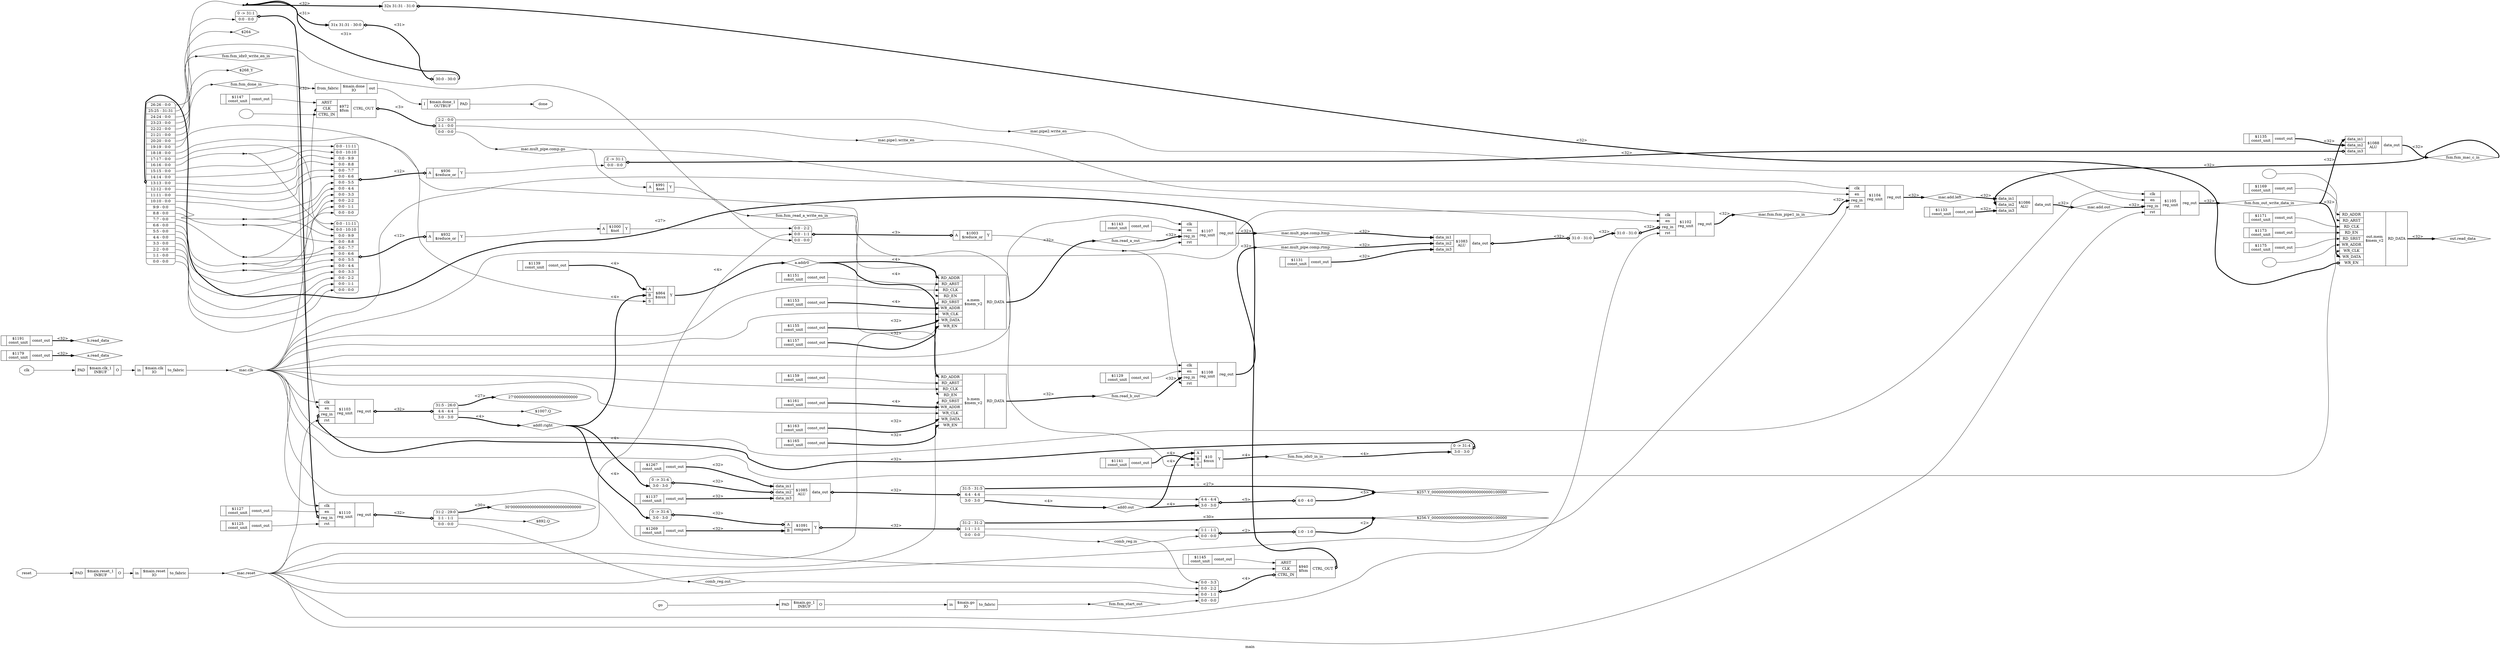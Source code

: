 digraph "main" {
label="main";
rankdir="LR";
remincross=true;
n67 [ shape=diamond, label="a.addr0", color="black", fontcolor="black"];
n68 [ shape=diamond, label="a.read_data", color="black", fontcolor="black"];
n69 [ shape=diamond, label="add0.out", color="black", fontcolor="black"];
n70 [ shape=diamond, label="add0.right", color="black", fontcolor="black"];
n71 [ shape=diamond, label="b.read_data", color="black", fontcolor="black"];
n72 [ shape=octagon, label="clk", color="black", fontcolor="black"];
n73 [ shape=diamond, label="comb_reg.in", color="black", fontcolor="black"];
n74 [ shape=diamond, label="comb_reg.out", color="black", fontcolor="black"];
n75 [ shape=octagon, label="done", color="black", fontcolor="black"];
n76 [ shape=diamond, label="fsm.fsm_done_in", color="black", fontcolor="black"];
n77 [ shape=diamond, label="fsm.fsm_idx0_in_in", color="black", fontcolor="black"];
n78 [ shape=diamond, label="fsm.fsm_idx0_write_en_in", color="black", fontcolor="black"];
n79 [ shape=diamond, label="fsm.fsm_mac_c_in", color="black", fontcolor="black"];
n80 [ shape=diamond, label="fsm.fsm_out_write_data_in", color="black", fontcolor="black"];
n81 [ shape=diamond, label="fsm.fsm_read_a_write_en_in", color="black", fontcolor="black"];
n82 [ shape=diamond, label="fsm.fsm_start_out", color="black", fontcolor="black"];
n83 [ shape=diamond, label="fsm.read_a_out", color="black", fontcolor="black"];
n84 [ shape=diamond, label="fsm.read_b_out", color="black", fontcolor="black"];
n85 [ shape=octagon, label="go", color="black", fontcolor="black"];
n86 [ shape=diamond, label="mac.add.left", color="black", fontcolor="black"];
n87 [ shape=diamond, label="mac.add.out", color="black", fontcolor="black"];
n88 [ shape=diamond, label="mac.clk", color="black", fontcolor="black"];
n89 [ shape=diamond, label="mac.fsm.fsm_pipe1_in_in", color="black", fontcolor="black"];
n90 [ shape=diamond, label="mac.mult_pipe.comp.go", color="black", fontcolor="black"];
n91 [ shape=diamond, label="mac.mult_pipe.comp.ltmp", color="black", fontcolor="black"];
n92 [ shape=diamond, label="mac.mult_pipe.comp.rtmp", color="black", fontcolor="black"];
n93 [ shape=diamond, label="mac.pipe1.write_en", color="black", fontcolor="black"];
n94 [ shape=diamond, label="mac.pipe2.write_en", color="black", fontcolor="black"];
n95 [ shape=diamond, label="mac.reset", color="black", fontcolor="black"];
n96 [ shape=diamond, label="out.read_data", color="black", fontcolor="black"];
n97 [ shape=octagon, label="reset", color="black", fontcolor="black"];
c99 [ shape=record, label="{{}|$1125\nconst_unit|{<p98> const_out}}",  ];
c100 [ shape=record, label="{{}|$1127\nconst_unit|{<p98> const_out}}",  ];
c101 [ shape=record, label="{{}|$1129\nconst_unit|{<p98> const_out}}",  ];
c102 [ shape=record, label="{{}|$1131\nconst_unit|{<p98> const_out}}",  ];
c103 [ shape=record, label="{{}|$1133\nconst_unit|{<p98> const_out}}",  ];
c104 [ shape=record, label="{{}|$1135\nconst_unit|{<p98> const_out}}",  ];
c105 [ shape=record, label="{{}|$1137\nconst_unit|{<p98> const_out}}",  ];
c106 [ shape=record, label="{{}|$1139\nconst_unit|{<p98> const_out}}",  ];
c107 [ shape=record, label="{{}|$1141\nconst_unit|{<p98> const_out}}",  ];
c108 [ shape=record, label="{{}|$1143\nconst_unit|{<p98> const_out}}",  ];
c109 [ shape=record, label="{{}|$1145\nconst_unit|{<p98> const_out}}",  ];
c110 [ shape=record, label="{{}|$1147\nconst_unit|{<p98> const_out}}",  ];
c111 [ shape=record, label="{{}|$1151\nconst_unit|{<p98> const_out}}",  ];
c112 [ shape=record, label="{{}|$1153\nconst_unit|{<p98> const_out}}",  ];
c113 [ shape=record, label="{{}|$1155\nconst_unit|{<p98> const_out}}",  ];
c114 [ shape=record, label="{{}|$1157\nconst_unit|{<p98> const_out}}",  ];
c115 [ shape=record, label="{{}|$1159\nconst_unit|{<p98> const_out}}",  ];
c116 [ shape=record, label="{{}|$1161\nconst_unit|{<p98> const_out}}",  ];
c117 [ shape=record, label="{{}|$1163\nconst_unit|{<p98> const_out}}",  ];
c118 [ shape=record, label="{{}|$1165\nconst_unit|{<p98> const_out}}",  ];
c119 [ shape=record, label="{{}|$1169\nconst_unit|{<p98> const_out}}",  ];
c120 [ shape=record, label="{{}|$1171\nconst_unit|{<p98> const_out}}",  ];
c121 [ shape=record, label="{{}|$1173\nconst_unit|{<p98> const_out}}",  ];
c122 [ shape=record, label="{{}|$1175\nconst_unit|{<p98> const_out}}",  ];
c123 [ shape=record, label="{{}|$1179\nconst_unit|{<p98> const_out}}",  ];
c124 [ shape=record, label="{{}|$1191\nconst_unit|{<p98> const_out}}",  ];
c125 [ shape=record, label="{{}|$1267\nconst_unit|{<p98> const_out}}",  ];
c126 [ shape=record, label="{{}|$1269\nconst_unit|{<p98> const_out}}",  ];
c129 [ shape=record, label="{{<p127> A}|$1000\n$not|{<p128> Y}}",  ];
c130 [ shape=record, label="{{<p127> A}|$991\n$not|{<p128> Y}}",  ];
c131 [ shape=record, label="{{<p127> A}|$1003\n$reduce_or|{<p128> Y}}",  ];
x0 [ shape=record, style=rounded, label="<s2> 0:0 - 2:2 |<s1> 0:0 - 1:1 |<s0> 0:0 - 0:0 ", color="black", fontcolor="black" ];
x0:e -> c131:p127:w [arrowhead=odiamond, arrowtail=odiamond, dir=both, color="black", fontcolor="black", style="setlinewidth(3)", label="<3>"];
c132 [ shape=record, label="{{<p127> A}|$932\n$reduce_or|{<p128> Y}}",  ];
x1 [ shape=record, style=rounded, label="<s11> 0:0 - 11:11 |<s10> 0:0 - 10:10 |<s9> 0:0 - 9:9 |<s8> 0:0 - 8:8 |<s7> 0:0 - 7:7 |<s6> 0:0 - 6:6 |<s5> 0:0 - 5:5 |<s4> 0:0 - 4:4 |<s3> 0:0 - 3:3 |<s2> 0:0 - 2:2 |<s1> 0:0 - 1:1 |<s0> 0:0 - 0:0 ", color="black", fontcolor="black" ];
x1:e -> c132:p127:w [arrowhead=odiamond, arrowtail=odiamond, dir=both, color="black", fontcolor="black", style="setlinewidth(3)", label="<12>"];
c133 [ shape=record, label="{{<p127> A}|$936\n$reduce_or|{<p128> Y}}",  ];
x2 [ shape=record, style=rounded, label="<s11> 0:0 - 11:11 |<s10> 0:0 - 10:10 |<s9> 0:0 - 9:9 |<s8> 0:0 - 8:8 |<s7> 0:0 - 7:7 |<s6> 0:0 - 6:6 |<s5> 0:0 - 5:5 |<s4> 0:0 - 4:4 |<s3> 0:0 - 3:3 |<s2> 0:0 - 2:2 |<s1> 0:0 - 1:1 |<s0> 0:0 - 0:0 ", color="black", fontcolor="black" ];
x2:e -> c133:p127:w [arrowhead=odiamond, arrowtail=odiamond, dir=both, color="black", fontcolor="black", style="setlinewidth(3)", label="<12>"];
c138 [ shape=record, label="{{<p134> data_in1|<p135> data_in2|<p136> data_in3}|$1085\nALU|{<p137> data_out}}",  ];
x3 [ shape=record, style=rounded, label="0 -&gt; 31:4 |<s0> 3:0 - 3:0 ", color="black", fontcolor="black" ];
x3:e -> c138:p135:w [arrowhead=odiamond, arrowtail=odiamond, dir=both, color="black", fontcolor="black", style="setlinewidth(3)", label="<32>"];
x4 [ shape=record, style=rounded, label="<s2> 31:5 - 31:5 |<s1> 4:4 - 4:4 |<s0> 3:0 - 3:0 ", color="black", fontcolor="black" ];
c138:p137:e -> x4:w [arrowhead=odiamond, arrowtail=odiamond, dir=both, color="black", fontcolor="black", style="setlinewidth(3)", label="<32>"];
c139 [ shape=record, label="{{<p134> data_in1|<p135> data_in2|<p136> data_in3}|$1086\nALU|{<p137> data_out}}",  ];
c140 [ shape=record, label="{{<p134> data_in1|<p135> data_in2|<p136> data_in3}|$1083\nALU|{<p137> data_out}}",  ];
x5 [ shape=record, style=rounded, label="<s0> 31:0 - 31:0 ", color="black", fontcolor="black" ];
c140:p137:e -> x5:w [arrowhead=odiamond, arrowtail=odiamond, dir=both, color="black", fontcolor="black", style="setlinewidth(3)", label="<32>"];
c141 [ shape=record, label="{{<p134> data_in1|<p135> data_in2|<p136> data_in3}|$1088\nALU|{<p137> data_out}}",  ];
x6 [ shape=record, style=rounded, label="Z -&gt; 31:1 |<s0> 0:0 - 0:0 ", color="black", fontcolor="black" ];
x6:e -> c141:p136:w [arrowhead=odiamond, arrowtail=odiamond, dir=both, color="black", fontcolor="black", style="setlinewidth(3)", label="<32>"];
c143 [ shape=record, label="{{<p127> A|<p142> B}|$1091\ncompare|{<p128> Y}}",  ];
x7 [ shape=record, style=rounded, label="0 -&gt; 31:4 |<s0> 3:0 - 3:0 ", color="black", fontcolor="black" ];
x7:e -> c143:p127:w [arrowhead=odiamond, arrowtail=odiamond, dir=both, color="black", fontcolor="black", style="setlinewidth(3)", label="<32>"];
x8 [ shape=record, style=rounded, label="<s2> 31:2 - 31:2 |<s1> 1:1 - 1:1 |<s0> 0:0 - 0:0 ", color="black", fontcolor="black" ];
c143:p128:e -> x8:w [arrowhead=odiamond, arrowtail=odiamond, dir=both, color="black", fontcolor="black", style="setlinewidth(3)", label="<32>"];
c148 [ shape=record, label="{{<p72> clk|<p144> en|<p145> reg_in|<p146> rst}|$1102\nreg_unit|{<p147> reg_out}}",  ];
x9 [ shape=record, style=rounded, label="<s0> 31:0 - 31:0 ", color="black", fontcolor="black" ];
x9:e -> c148:p145:w [arrowhead=odiamond, arrowtail=odiamond, dir=both, color="black", fontcolor="black", style="setlinewidth(3)", label="<32>"];
v12 [ label="27'000000000000000000000000000" ];
c149 [ shape=record, label="{{<p72> clk|<p144> en|<p145> reg_in|<p146> rst}|$1103\nreg_unit|{<p147> reg_out}}",  ];
x10 [ shape=record, style=rounded, label="0 -&gt; 31:4 |<s0> 3:0 - 3:0 ", color="black", fontcolor="black" ];
x10:e -> c149:p145:w [arrowhead=odiamond, arrowtail=odiamond, dir=both, color="black", fontcolor="black", style="setlinewidth(3)", label="<32>"];
x11 [ shape=record, style=rounded, label="<s2> 31:5 - 26:0 |<s1> 4:4 - 4:4 |<s0> 3:0 - 3:0 ", color="black", fontcolor="black" ];
c149:p147:e -> x11:w [arrowhead=odiamond, arrowtail=odiamond, dir=both, color="black", fontcolor="black", style="setlinewidth(3)", label="<32>"];
c150 [ shape=record, label="{{<p72> clk|<p144> en|<p145> reg_in|<p146> rst}|$1104\nreg_unit|{<p147> reg_out}}",  ];
c151 [ shape=record, label="{{<p72> clk|<p144> en|<p145> reg_in|<p146> rst}|$1105\nreg_unit|{<p147> reg_out}}",  ];
v15 [ label="30'000000000000000000000000000000" ];
c152 [ shape=record, label="{{<p72> clk|<p144> en|<p145> reg_in|<p146> rst}|$1110\nreg_unit|{<p147> reg_out}}",  ];
x13 [ shape=record, style=rounded, label="0 -&gt; 31:1 |<s0> 0:0 - 0:0 ", color="black", fontcolor="black" ];
x13:e -> c152:p145:w [arrowhead=odiamond, arrowtail=odiamond, dir=both, color="black", fontcolor="black", style="setlinewidth(3)", label="<32>"];
x14 [ shape=record, style=rounded, label="<s2> 31:2 - 29:0 |<s1> 1:1 - 1:1 |<s0> 0:0 - 0:0 ", color="black", fontcolor="black" ];
c152:p147:e -> x14:w [arrowhead=odiamond, arrowtail=odiamond, dir=both, color="black", fontcolor="black", style="setlinewidth(3)", label="<32>"];
c153 [ shape=record, label="{{<p72> clk|<p144> en|<p145> reg_in|<p146> rst}|$1107\nreg_unit|{<p147> reg_out}}",  ];
c154 [ shape=record, label="{{<p72> clk|<p144> en|<p145> reg_in|<p146> rst}|$1108\nreg_unit|{<p147> reg_out}}",  ];
c156 [ shape=record, label="{{<p127> A|<p142> B|<p155> S}|$864\n$mux|{<p128> Y}}",  ];
c157 [ shape=record, label="{{<p127> A|<p142> B|<p155> S}|$10\n$mux|{<p128> Y}}",  ];
c162 [ shape=record, label="{{<p158> ARST|<p159> CLK|<p160> CTRL_IN}|$940\n$fsm|{<p161> CTRL_OUT}}",  ];
x16 [ shape=record, style=rounded, label="<s3> 0:0 - 3:3 |<s2> 0:0 - 2:2 |<s1> 0:0 - 1:1 |<s0> 0:0 - 0:0 ", color="black", fontcolor="black" ];
x16:e -> c162:p160:w [arrowhead=odiamond, arrowtail=odiamond, dir=both, color="black", fontcolor="black", style="setlinewidth(3)", label="<4>"];
x17 [ shape=record, style=rounded, label="<s26> 26:26 - 0:0 |<s25> 25:25 - 31:31 |<s24> 24:24 - 0:0 |<s23> 23:23 - 0:0 |<s22> 22:22 - 0:0 |<s21> 21:21 - 0:0 |<s20> 20:20 - 0:0 |<s19> 19:19 - 0:0 |<s18> 18:18 - 0:0 |<s17> 17:17 - 0:0 |<s16> 16:16 - 0:0 |<s15> 15:15 - 0:0 |<s14> 14:14 - 0:0 |<s13> 13:13 - 0:0 |<s12> 12:12 - 0:0 |<s11> 11:11 - 0:0 |<s10> 10:10 - 0:0 |<s9> 9:9 - 0:0 |<s8> 8:8 - 0:0 |<s7> 7:7 - 0:0 |<s6> 6:6 - 0:0 |<s5> 5:5 - 0:0 |<s4> 4:4 - 0:0 |<s3> 3:3 - 0:0 |<s2> 2:2 - 0:0 |<s1> 1:1 - 0:0 |<s0> 0:0 - 0:0 ", color="black", fontcolor="black" ];
c162:p161:e -> x17:w [arrowhead=odiamond, arrowtail=odiamond, dir=both, color="black", fontcolor="black", style="setlinewidth(3)", label="<27>"];
v18 [ label="" ];
c163 [ shape=record, label="{{<p158> ARST|<p159> CLK|<p160> CTRL_IN}|$972\n$fsm|{<p161> CTRL_OUT}}",  ];
x19 [ shape=record, style=rounded, label="<s2> 2:2 - 0:0 |<s1> 1:1 - 0:0 |<s0> 0:0 - 0:0 ", color="black", fontcolor="black" ];
c163:p161:e -> x19:w [arrowhead=odiamond, arrowtail=odiamond, dir=both, color="black", fontcolor="black", style="setlinewidth(3)", label="<3>"];
c166 [ shape=record, label="{{<p164> in}|$main.clk\nIO|{<p165> to_fabric}}",  ];
c169 [ shape=record, label="{{<p167> PAD}|$main.clk_1\nINBUF|{<p168> O}}",  ];
c172 [ shape=record, label="{{<p170> from_fabric}|$main.done\nIO|{<p171> out}}",  ];
c174 [ shape=record, label="{{<p173> I}|$main.done_1\nOUTBUF|{<p167> PAD}}",  ];
c175 [ shape=record, label="{{<p164> in}|$main.go\nIO|{<p165> to_fabric}}",  ];
c176 [ shape=record, label="{{<p167> PAD}|$main.go_1\nINBUF|{<p168> O}}",  ];
c177 [ shape=record, label="{{<p164> in}|$main.reset\nIO|{<p165> to_fabric}}",  ];
c178 [ shape=record, label="{{<p167> PAD}|$main.reset_1\nINBUF|{<p168> O}}",  ];
c189 [ shape=record, label="{{<p179> RD_ADDR|<p180> RD_ARST|<p181> RD_CLK|<p182> RD_EN|<p183> RD_SRST|<p184> WR_ADDR|<p185> WR_CLK|<p186> WR_DATA|<p187> WR_EN}|a.mem\n$mem_v2|{<p188> RD_DATA}}",  ];
c190 [ shape=record, label="{{<p179> RD_ADDR|<p180> RD_ARST|<p181> RD_CLK|<p182> RD_EN|<p183> RD_SRST|<p184> WR_ADDR|<p185> WR_CLK|<p186> WR_DATA|<p187> WR_EN}|b.mem\n$mem_v2|{<p188> RD_DATA}}",  ];
v20 [ label="" ];
v21 [ label="" ];
c191 [ shape=record, label="{{<p179> RD_ADDR|<p180> RD_ARST|<p181> RD_CLK|<p182> RD_EN|<p183> RD_SRST|<p184> WR_ADDR|<p185> WR_CLK|<p186> WR_DATA|<p187> WR_EN}|out.mem\n$mem_v2|{<p188> RD_DATA}}",  ];
x22 [ shape=record, style=rounded, label="<s31> 32x 31:31 - 31:0 ", color="black", fontcolor="black" ];
x22:e -> c191:p187:w [arrowhead=odiamond, arrowtail=odiamond, dir=both, color="black", fontcolor="black", style="setlinewidth(3)", label="<32>"];
x23 [ shape=record, style=rounded, label="<s1> 1:1 - 1:1 |<s0> 0:0 - 0:0 ", color="black", fontcolor="black" ];
x24 [ shape=record, style=rounded, label="<s0> 1:0 - 1:0 ", color="black", fontcolor="black" ];
x23:e -> x24:w [arrowhead=odiamond, arrowtail=odiamond, dir=both, color="black", fontcolor="black", style="setlinewidth(3)", label="<2>"];
x25 [ shape=record, style=rounded, label="<s1> 4:4 - 4:4 |<s0> 3:0 - 3:0 ", color="black", fontcolor="black" ];
x26 [ shape=record, style=rounded, label="<s0> 4:0 - 4:0 ", color="black", fontcolor="black" ];
x25:e -> x26:w [arrowhead=odiamond, arrowtail=odiamond, dir=both, color="black", fontcolor="black", style="setlinewidth(3)", label="<5>"];
x27 [ shape=record, style=rounded, label="<s30> 31x 31:31 - 30:0 ", color="black", fontcolor="black" ];
x28 [ shape=record, style=rounded, label="<s0> 30:0 - 30:0 ", color="black", fontcolor="black" ];
x27:e -> x28:w [arrowhead=odiamond, arrowtail=odiamond, dir=both, color="black", fontcolor="black", style="setlinewidth(3)", label="<31>"];
c99:p98:e -> c152:p146:w [color="black", fontcolor="black", label=""];
c108:p98:e -> c153:p144:w [color="black", fontcolor="black", label=""];
c109:p98:e -> c162:p158:w [color="black", fontcolor="black", label=""];
c110:p98:e -> c163:p158:w [color="black", fontcolor="black", label=""];
c111:p98:e -> c189:p180:w [color="black", fontcolor="black", label=""];
c112:p98:e -> c189:p184:w [color="black", fontcolor="black", style="setlinewidth(3)", label="<4>"];
c113:p98:e -> c189:p186:w [color="black", fontcolor="black", style="setlinewidth(3)", label="<32>"];
c114:p98:e -> c189:p187:w [color="black", fontcolor="black", style="setlinewidth(3)", label="<32>"];
c115:p98:e -> c190:p180:w [color="black", fontcolor="black", label=""];
c116:p98:e -> c190:p184:w [color="black", fontcolor="black", style="setlinewidth(3)", label="<4>"];
c117:p98:e -> c190:p186:w [color="black", fontcolor="black", style="setlinewidth(3)", label="<32>"];
c100:p98:e -> c152:p144:w [color="black", fontcolor="black", label=""];
c118:p98:e -> c190:p187:w [color="black", fontcolor="black", style="setlinewidth(3)", label="<32>"];
c119:p98:e -> c191:p180:w [color="black", fontcolor="black", label=""];
c120:p98:e -> c191:p181:w [color="black", fontcolor="black", label=""];
c121:p98:e -> c191:p182:w [color="black", fontcolor="black", label=""];
c122:p98:e -> c191:p183:w [color="black", fontcolor="black", label=""];
c125:p98:e -> c138:p134:w [color="black", fontcolor="black", style="setlinewidth(3)", label="<32>"];
c126:p98:e -> c143:p142:w [color="black", fontcolor="black", style="setlinewidth(3)", label="<32>"];
n27 [ shape=point ];
c131:p128:e -> n27:w [color="black", fontcolor="black", label=""];
n27:e -> c153:p146:w [color="black", fontcolor="black", label=""];
n27:e -> c154:p146:w [color="black", fontcolor="black", label=""];
x17:s19:e -> c156:p155:w [color="black", fontcolor="black", label=""];
c132:p128:e -> c129:p127:w [color="black", fontcolor="black", label=""];
c101:p98:e -> c154:p144:w [color="black", fontcolor="black", label=""];
c133:p128:e -> x6:s0:w [color="black", fontcolor="black", label=""];
c129:p128:e -> x0:s2:w [color="black", fontcolor="black", label=""];
c130:p128:e -> x0:s0:w [color="black", fontcolor="black", label=""];
x5:s0:e -> x9:s0:w [color="black", fontcolor="black", style="setlinewidth(3)", label="<32>"];
x17:s26:e -> x13:s0:w [color="black", fontcolor="black", label=""];
x17:s18:e -> c157:p155:w [color="black", fontcolor="black", label=""];
x17:s17:e -> x1:s11:w [color="black", fontcolor="black", label=""];
n37 [ shape=point ];
x17:s16:e -> n37:w [color="black", fontcolor="black", label=""];
n37:e -> x1:s10:w [color="black", fontcolor="black", label=""];
n37:e -> x2:s11:w [color="black", fontcolor="black", label=""];
x17:s15:e -> x2:s10:w [color="black", fontcolor="black", label=""];
x17:s14:e -> x2:s9:w [color="black", fontcolor="black", label=""];
c102:p98:e -> c140:p136:w [color="black", fontcolor="black", style="setlinewidth(3)", label="<32>"];
x17:s13:e -> x2:s8:w [color="black", fontcolor="black", label=""];
x17:s12:e -> x2:s7:w [color="black", fontcolor="black", label=""];
x17:s11:e -> x2:s6:w [color="black", fontcolor="black", label=""];
x17:s10:e -> x2:s5:w [color="black", fontcolor="black", label=""];
n44 [ shape=point ];
x17:s9:e -> n44:w [color="black", fontcolor="black", label=""];
n44:e -> x1:s9:w [color="black", fontcolor="black", label=""];
n44:e -> x2:s4:w [color="black", fontcolor="black", label=""];
n45 [ shape=point ];
x17:s8:e -> n45:w [color="black", fontcolor="black", label=""];
n45:e -> x1:s8:w [color="black", fontcolor="black", label=""];
n45:e -> x2:s3:w [color="black", fontcolor="black", label=""];
n46 [ shape=point ];
x17:s7:e -> n46:w [color="black", fontcolor="black", label=""];
n46:e -> x1:s7:w [color="black", fontcolor="black", label=""];
n46:e -> x2:s2:w [color="black", fontcolor="black", label=""];
n47 [ shape=point ];
x17:s6:e -> n47:w [color="black", fontcolor="black", label=""];
n47:e -> x1:s6:w [color="black", fontcolor="black", label=""];
n47:e -> x2:s1:w [color="black", fontcolor="black", label=""];
n48 [ shape=point ];
x17:s5:e -> n48:w [color="black", fontcolor="black", label=""];
n48:e -> x1:s5:w [color="black", fontcolor="black", label=""];
n48:e -> x2:s0:w [color="black", fontcolor="black", label=""];
x17:s4:e -> x1:s4:w [color="black", fontcolor="black", label=""];
c103:p98:e -> c139:p136:w [color="black", fontcolor="black", style="setlinewidth(3)", label="<32>"];
x17:s3:e -> x1:s3:w [color="black", fontcolor="black", label=""];
x17:s2:e -> x1:s2:w [color="black", fontcolor="black", label=""];
x17:s1:e -> x1:s1:w [color="black", fontcolor="black", label=""];
x17:s0:e -> x1:s0:w [color="black", fontcolor="black", label=""];
n54 [ shape=diamond, label="$264" ];
x17:s24:e -> n54:w [color="black", fontcolor="black", label=""];
n55 [ shape=point ];
x17:s25:e -> n55:w [color="black", fontcolor="black", label=""];
x28:s0:e -> n55:w [color="black", fontcolor="black", style="setlinewidth(3)", label="<31>"];
n55:e -> x22:s31:w [color="black", fontcolor="black", style="setlinewidth(3)", label="<32>"];
n55:e -> x27:s30:w [color="black", fontcolor="black", style="setlinewidth(3)", label="<31>"];
n56 [ shape=diamond, label="$268_Y" ];
x17:s21:e -> n56:w [color="black", fontcolor="black", label=""];
c169:p168:e -> c166:p164:w [color="black", fontcolor="black", label=""];
c172:p171:e -> c174:p173:w [color="black", fontcolor="black", label=""];
c176:p168:e -> c175:p164:w [color="black", fontcolor="black", label=""];
c104:p98:e -> c141:p135:w [color="black", fontcolor="black", style="setlinewidth(3)", label="<32>"];
c178:p168:e -> c177:p164:w [color="black", fontcolor="black", label=""];
x4:s1:e -> x25:s1:w [color="black", fontcolor="black", label=""];
n62 [ shape=diamond, label="$257.Y_00000000000000000000000000100000" ];
x26:s0:e -> n62:w [color="black", fontcolor="black", style="setlinewidth(3)", label="<5>"];
x4:s2:e -> n62:w [color="black", fontcolor="black", style="setlinewidth(3)", label="<27>"];
x8:s1:e -> x23:s1:w [color="black", fontcolor="black", label=""];
n64 [ shape=diamond, label="$256.Y_00000000000000000000000000100000" ];
x24:s0:e -> n64:w [color="black", fontcolor="black", style="setlinewidth(3)", label="<2>"];
x8:s2:e -> n64:w [color="black", fontcolor="black", style="setlinewidth(3)", label="<30>"];
n65 [ shape=diamond, label="$1007.Q" ];
x11:s1:e -> n65:w [color="black", fontcolor="black", label=""];
n66 [ shape=diamond, label="$892.Q" ];
x14:s1:e -> n66:w [color="black", fontcolor="black", label=""];
c156:p128:e -> n67:w [color="black", fontcolor="black", style="setlinewidth(3)", label="<4>"];
n67:e -> c189:p179:w [color="black", fontcolor="black", style="setlinewidth(3)", label="<4>"];
n67:e -> c190:p179:w [color="black", fontcolor="black", style="setlinewidth(3)", label="<4>"];
c123:p98:e -> n68:w [color="black", fontcolor="black", style="setlinewidth(3)", label="<32>"];
x4:s0:e -> n69:w [color="black", fontcolor="black", style="setlinewidth(3)", label="<4>"];
n69:e -> c157:p127:w [color="black", fontcolor="black", style="setlinewidth(3)", label="<4>"];
n69:e -> x25:s0:w [color="black", fontcolor="black", style="setlinewidth(3)", label="<4>"];
c105:p98:e -> c138:p136:w [color="black", fontcolor="black", style="setlinewidth(3)", label="<32>"];
x11:s0:e -> n70:w [color="black", fontcolor="black", style="setlinewidth(3)", label="<4>"];
n70:e -> c156:p142:w [color="black", fontcolor="black", style="setlinewidth(3)", label="<4>"];
n70:e -> x3:s0:w [color="black", fontcolor="black", style="setlinewidth(3)", label="<4>"];
n70:e -> x7:s0:w [color="black", fontcolor="black", style="setlinewidth(3)", label="<4>"];
c124:p98:e -> n71:w [color="black", fontcolor="black", style="setlinewidth(3)", label="<32>"];
n72:e -> c169:p167:w [color="black", fontcolor="black", label=""];
x8:s0:e -> n73:w [color="black", fontcolor="black", label=""];
n73:e -> x16:s3:w [color="black", fontcolor="black", label=""];
n73:e -> x23:s0:w [color="black", fontcolor="black", label=""];
x14:s0:e -> n74:w [color="black", fontcolor="black", label=""];
n74:e -> x16:s2:w [color="black", fontcolor="black", label=""];
c174:p167:e -> n75:w [color="black", fontcolor="black", label=""];
x17:s20:e -> n76:w [color="black", fontcolor="black", label=""];
n76:e -> c172:p170:w [color="black", fontcolor="black", label=""];
c157:p128:e -> n77:w [color="black", fontcolor="black", style="setlinewidth(3)", label="<4>"];
n77:e -> x10:s0:w [color="black", fontcolor="black", style="setlinewidth(3)", label="<4>"];
x17:s22:e -> n78:w [color="black", fontcolor="black", label=""];
n78:e -> c149:p144:w [color="black", fontcolor="black", label=""];
c141:p137:e -> n79:w [color="black", fontcolor="black", style="setlinewidth(3)", label="<32>"];
n79:e -> c139:p135:w [color="black", fontcolor="black", style="setlinewidth(3)", label="<32>"];
c106:p98:e -> c156:p127:w [color="black", fontcolor="black", style="setlinewidth(3)", label="<4>"];
c151:p147:e -> n80:w [color="black", fontcolor="black", style="setlinewidth(3)", label="<32>"];
n80:e -> c141:p134:w [color="black", fontcolor="black", style="setlinewidth(3)", label="<32>"];
n80:e -> c191:p186:w [color="black", fontcolor="black", style="setlinewidth(3)", label="<32>"];
x17:s23:e -> n81:w [color="black", fontcolor="black", label=""];
n81:e -> c189:p182:w [color="black", fontcolor="black", label=""];
n81:e -> c190:p182:w [color="black", fontcolor="black", label=""];
c175:p165:e -> n82:w [color="black", fontcolor="black", label=""];
n82:e -> x16:s0:w [color="black", fontcolor="black", label=""];
c189:p188:e -> n83:w [color="black", fontcolor="black", style="setlinewidth(3)", label="<32>"];
n83:e -> c153:p145:w [color="black", fontcolor="black", style="setlinewidth(3)", label="<32>"];
c190:p188:e -> n84:w [color="black", fontcolor="black", style="setlinewidth(3)", label="<32>"];
n84:e -> c154:p145:w [color="black", fontcolor="black", style="setlinewidth(3)", label="<32>"];
n85:e -> c176:p167:w [color="black", fontcolor="black", label=""];
c150:p147:e -> n86:w [color="black", fontcolor="black", style="setlinewidth(3)", label="<32>"];
n86:e -> c139:p134:w [color="black", fontcolor="black", style="setlinewidth(3)", label="<32>"];
c139:p137:e -> n87:w [color="black", fontcolor="black", style="setlinewidth(3)", label="<32>"];
n87:e -> c151:p145:w [color="black", fontcolor="black", style="setlinewidth(3)", label="<32>"];
c166:p165:e -> n88:w [color="black", fontcolor="black", label=""];
n88:e -> c148:p72:w [color="black", fontcolor="black", label=""];
n88:e -> c149:p72:w [color="black", fontcolor="black", label=""];
n88:e -> c150:p72:w [color="black", fontcolor="black", label=""];
n88:e -> c151:p72:w [color="black", fontcolor="black", label=""];
n88:e -> c152:p72:w [color="black", fontcolor="black", label=""];
n88:e -> c153:p72:w [color="black", fontcolor="black", label=""];
n88:e -> c154:p72:w [color="black", fontcolor="black", label=""];
n88:e -> c162:p159:w [color="black", fontcolor="black", label=""];
n88:e -> c163:p159:w [color="black", fontcolor="black", label=""];
n88:e -> c189:p181:w [color="black", fontcolor="black", label=""];
n88:e -> c189:p185:w [color="black", fontcolor="black", label=""];
n88:e -> c190:p181:w [color="black", fontcolor="black", label=""];
n88:e -> c190:p185:w [color="black", fontcolor="black", label=""];
n88:e -> c191:p185:w [color="black", fontcolor="black", label=""];
c148:p147:e -> n89:w [color="black", fontcolor="black", style="setlinewidth(3)", label="<32>"];
n89:e -> c150:p145:w [color="black", fontcolor="black", style="setlinewidth(3)", label="<32>"];
c107:p98:e -> c157:p142:w [color="black", fontcolor="black", style="setlinewidth(3)", label="<4>"];
x19:s0:e -> n90:w [color="black", fontcolor="black", label=""];
n90:e -> c130:p127:w [color="black", fontcolor="black", label=""];
n90:e -> c148:p144:w [color="black", fontcolor="black", label=""];
c153:p147:e -> n91:w [color="black", fontcolor="black", style="setlinewidth(3)", label="<32>"];
n91:e -> c140:p134:w [color="black", fontcolor="black", style="setlinewidth(3)", label="<32>"];
c154:p147:e -> n92:w [color="black", fontcolor="black", style="setlinewidth(3)", label="<32>"];
n92:e -> c140:p135:w [color="black", fontcolor="black", style="setlinewidth(3)", label="<32>"];
x19:s1:e -> n93:w [color="black", fontcolor="black", label=""];
n93:e -> c150:p144:w [color="black", fontcolor="black", label=""];
x19:s2:e -> n94:w [color="black", fontcolor="black", label=""];
n94:e -> c151:p144:w [color="black", fontcolor="black", label=""];
c177:p165:e -> n95:w [color="black", fontcolor="black", label=""];
n95:e -> c148:p146:w [color="black", fontcolor="black", label=""];
n95:e -> c149:p146:w [color="black", fontcolor="black", label=""];
n95:e -> c150:p146:w [color="black", fontcolor="black", label=""];
n95:e -> c151:p146:w [color="black", fontcolor="black", label=""];
n95:e -> c189:p183:w [color="black", fontcolor="black", label=""];
n95:e -> c190:p183:w [color="black", fontcolor="black", label=""];
n95:e -> x0:s1:w [color="black", fontcolor="black", label=""];
n95:e -> x16:s1:w [color="black", fontcolor="black", label=""];
c191:p188:e -> n96:w [color="black", fontcolor="black", style="setlinewidth(3)", label="<32>"];
n97:e -> c178:p167:w [color="black", fontcolor="black", label=""];
x11:s2:e -> v12:w [color="black", fontcolor="black", style="setlinewidth(3)", label="<27>"];
x14:s2:e -> v15:w [color="black", fontcolor="black", style="setlinewidth(3)", label="<30>"];
v18:e -> c163:p160:w [color="black", fontcolor="black", label=""];
v20:e -> c191:p179:w [color="black", fontcolor="black", label=""];
v21:e -> c191:p184:w [color="black", fontcolor="black", label=""];
}
